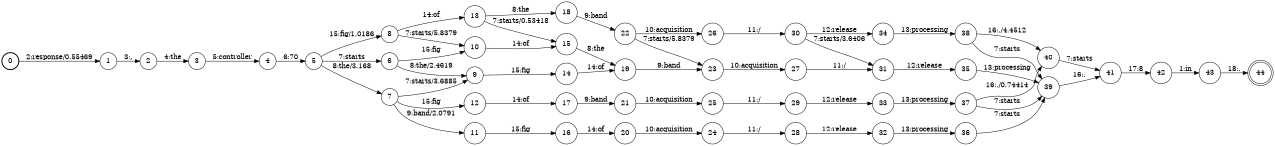 digraph FST {
rankdir = LR;
size = "8.5,11";
label = "";
center = 1;
orientation = Portrait;
ranksep = "0.4";
nodesep = "0.25";
0 [label = "0", shape = circle, style = bold, fontsize = 14]
	0 -> 1 [label = "2:response/0.55469", fontsize = 14];
1 [label = "1", shape = circle, style = solid, fontsize = 14]
	1 -> 2 [label = "3:,", fontsize = 14];
2 [label = "2", shape = circle, style = solid, fontsize = 14]
	2 -> 3 [label = "4:the", fontsize = 14];
3 [label = "3", shape = circle, style = solid, fontsize = 14]
	3 -> 4 [label = "5:controller", fontsize = 14];
4 [label = "4", shape = circle, style = solid, fontsize = 14]
	4 -> 5 [label = "6:70", fontsize = 14];
5 [label = "5", shape = circle, style = solid, fontsize = 14]
	5 -> 7 [label = "8:the/3.168", fontsize = 14];
	5 -> 6 [label = "7:starts", fontsize = 14];
	5 -> 8 [label = "15:fig/1.0186", fontsize = 14];
6 [label = "6", shape = circle, style = solid, fontsize = 14]
	6 -> 9 [label = "8:the/2.4619", fontsize = 14];
	6 -> 10 [label = "15:fig", fontsize = 14];
7 [label = "7", shape = circle, style = solid, fontsize = 14]
	7 -> 9 [label = "7:starts/3.6885", fontsize = 14];
	7 -> 11 [label = "9:band/2.0791", fontsize = 14];
	7 -> 12 [label = "15:fig", fontsize = 14];
8 [label = "8", shape = circle, style = solid, fontsize = 14]
	8 -> 10 [label = "7:starts/5.8379", fontsize = 14];
	8 -> 13 [label = "14:of", fontsize = 14];
9 [label = "9", shape = circle, style = solid, fontsize = 14]
	9 -> 14 [label = "15:fig", fontsize = 14];
10 [label = "10", shape = circle, style = solid, fontsize = 14]
	10 -> 15 [label = "14:of", fontsize = 14];
11 [label = "11", shape = circle, style = solid, fontsize = 14]
	11 -> 16 [label = "15:fig", fontsize = 14];
12 [label = "12", shape = circle, style = solid, fontsize = 14]
	12 -> 17 [label = "14:of", fontsize = 14];
13 [label = "13", shape = circle, style = solid, fontsize = 14]
	13 -> 18 [label = "8:the", fontsize = 14];
	13 -> 15 [label = "7:starts/0.53418", fontsize = 14];
14 [label = "14", shape = circle, style = solid, fontsize = 14]
	14 -> 19 [label = "14:of", fontsize = 14];
15 [label = "15", shape = circle, style = solid, fontsize = 14]
	15 -> 19 [label = "8:the", fontsize = 14];
16 [label = "16", shape = circle, style = solid, fontsize = 14]
	16 -> 20 [label = "14:of", fontsize = 14];
17 [label = "17", shape = circle, style = solid, fontsize = 14]
	17 -> 21 [label = "9:band", fontsize = 14];
18 [label = "18", shape = circle, style = solid, fontsize = 14]
	18 -> 22 [label = "9:band", fontsize = 14];
19 [label = "19", shape = circle, style = solid, fontsize = 14]
	19 -> 23 [label = "9:band", fontsize = 14];
20 [label = "20", shape = circle, style = solid, fontsize = 14]
	20 -> 24 [label = "10:acquisition", fontsize = 14];
21 [label = "21", shape = circle, style = solid, fontsize = 14]
	21 -> 25 [label = "10:acquisition", fontsize = 14];
22 [label = "22", shape = circle, style = solid, fontsize = 14]
	22 -> 23 [label = "7:starts/5.8379", fontsize = 14];
	22 -> 26 [label = "10:acquisition", fontsize = 14];
23 [label = "23", shape = circle, style = solid, fontsize = 14]
	23 -> 27 [label = "10:acquisition", fontsize = 14];
24 [label = "24", shape = circle, style = solid, fontsize = 14]
	24 -> 28 [label = "11:/", fontsize = 14];
25 [label = "25", shape = circle, style = solid, fontsize = 14]
	25 -> 29 [label = "11:/", fontsize = 14];
26 [label = "26", shape = circle, style = solid, fontsize = 14]
	26 -> 30 [label = "11:/", fontsize = 14];
27 [label = "27", shape = circle, style = solid, fontsize = 14]
	27 -> 31 [label = "11:/", fontsize = 14];
28 [label = "28", shape = circle, style = solid, fontsize = 14]
	28 -> 32 [label = "12:release", fontsize = 14];
29 [label = "29", shape = circle, style = solid, fontsize = 14]
	29 -> 33 [label = "12:release", fontsize = 14];
30 [label = "30", shape = circle, style = solid, fontsize = 14]
	30 -> 31 [label = "7:starts/3.6406", fontsize = 14];
	30 -> 34 [label = "12:release", fontsize = 14];
31 [label = "31", shape = circle, style = solid, fontsize = 14]
	31 -> 35 [label = "12:release", fontsize = 14];
32 [label = "32", shape = circle, style = solid, fontsize = 14]
	32 -> 36 [label = "13:processing", fontsize = 14];
33 [label = "33", shape = circle, style = solid, fontsize = 14]
	33 -> 37 [label = "13:processing", fontsize = 14];
34 [label = "34", shape = circle, style = solid, fontsize = 14]
	34 -> 38 [label = "13:processing", fontsize = 14];
35 [label = "35", shape = circle, style = solid, fontsize = 14]
	35 -> 39 [label = "13:processing", fontsize = 14];
36 [label = "36", shape = circle, style = solid, fontsize = 14]
	36 -> 39 [label = "7:starts", fontsize = 14];
37 [label = "37", shape = circle, style = solid, fontsize = 14]
	37 -> 39 [label = "7:starts", fontsize = 14];
	37 -> 40 [label = "16:./0.74414", fontsize = 14];
38 [label = "38", shape = circle, style = solid, fontsize = 14]
	38 -> 39 [label = "7:starts", fontsize = 14];
	38 -> 40 [label = "16:./4.4512", fontsize = 14];
39 [label = "39", shape = circle, style = solid, fontsize = 14]
	39 -> 41 [label = "16:.", fontsize = 14];
40 [label = "40", shape = circle, style = solid, fontsize = 14]
	40 -> 41 [label = "7:starts", fontsize = 14];
41 [label = "41", shape = circle, style = solid, fontsize = 14]
	41 -> 42 [label = "17:8", fontsize = 14];
42 [label = "42", shape = circle, style = solid, fontsize = 14]
	42 -> 43 [label = "1:in", fontsize = 14];
43 [label = "43", shape = circle, style = solid, fontsize = 14]
	43 -> 44 [label = "18:.", fontsize = 14];
44 [label = "44", shape = doublecircle, style = solid, fontsize = 14]
}
